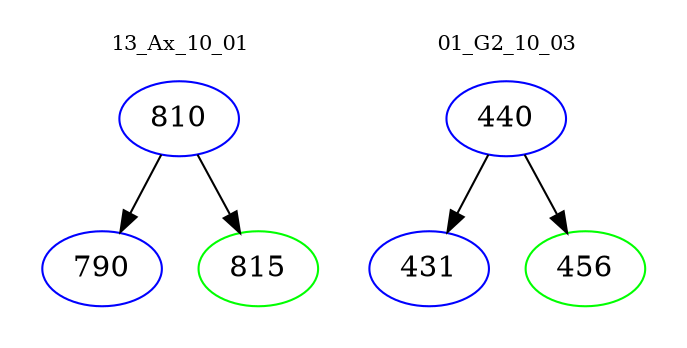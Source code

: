 digraph{
subgraph cluster_0 {
color = white
label = "13_Ax_10_01";
fontsize=10;
T0_810 [label="810", color="blue"]
T0_810 -> T0_790 [color="black"]
T0_790 [label="790", color="blue"]
T0_810 -> T0_815 [color="black"]
T0_815 [label="815", color="green"]
}
subgraph cluster_1 {
color = white
label = "01_G2_10_03";
fontsize=10;
T1_440 [label="440", color="blue"]
T1_440 -> T1_431 [color="black"]
T1_431 [label="431", color="blue"]
T1_440 -> T1_456 [color="black"]
T1_456 [label="456", color="green"]
}
}
